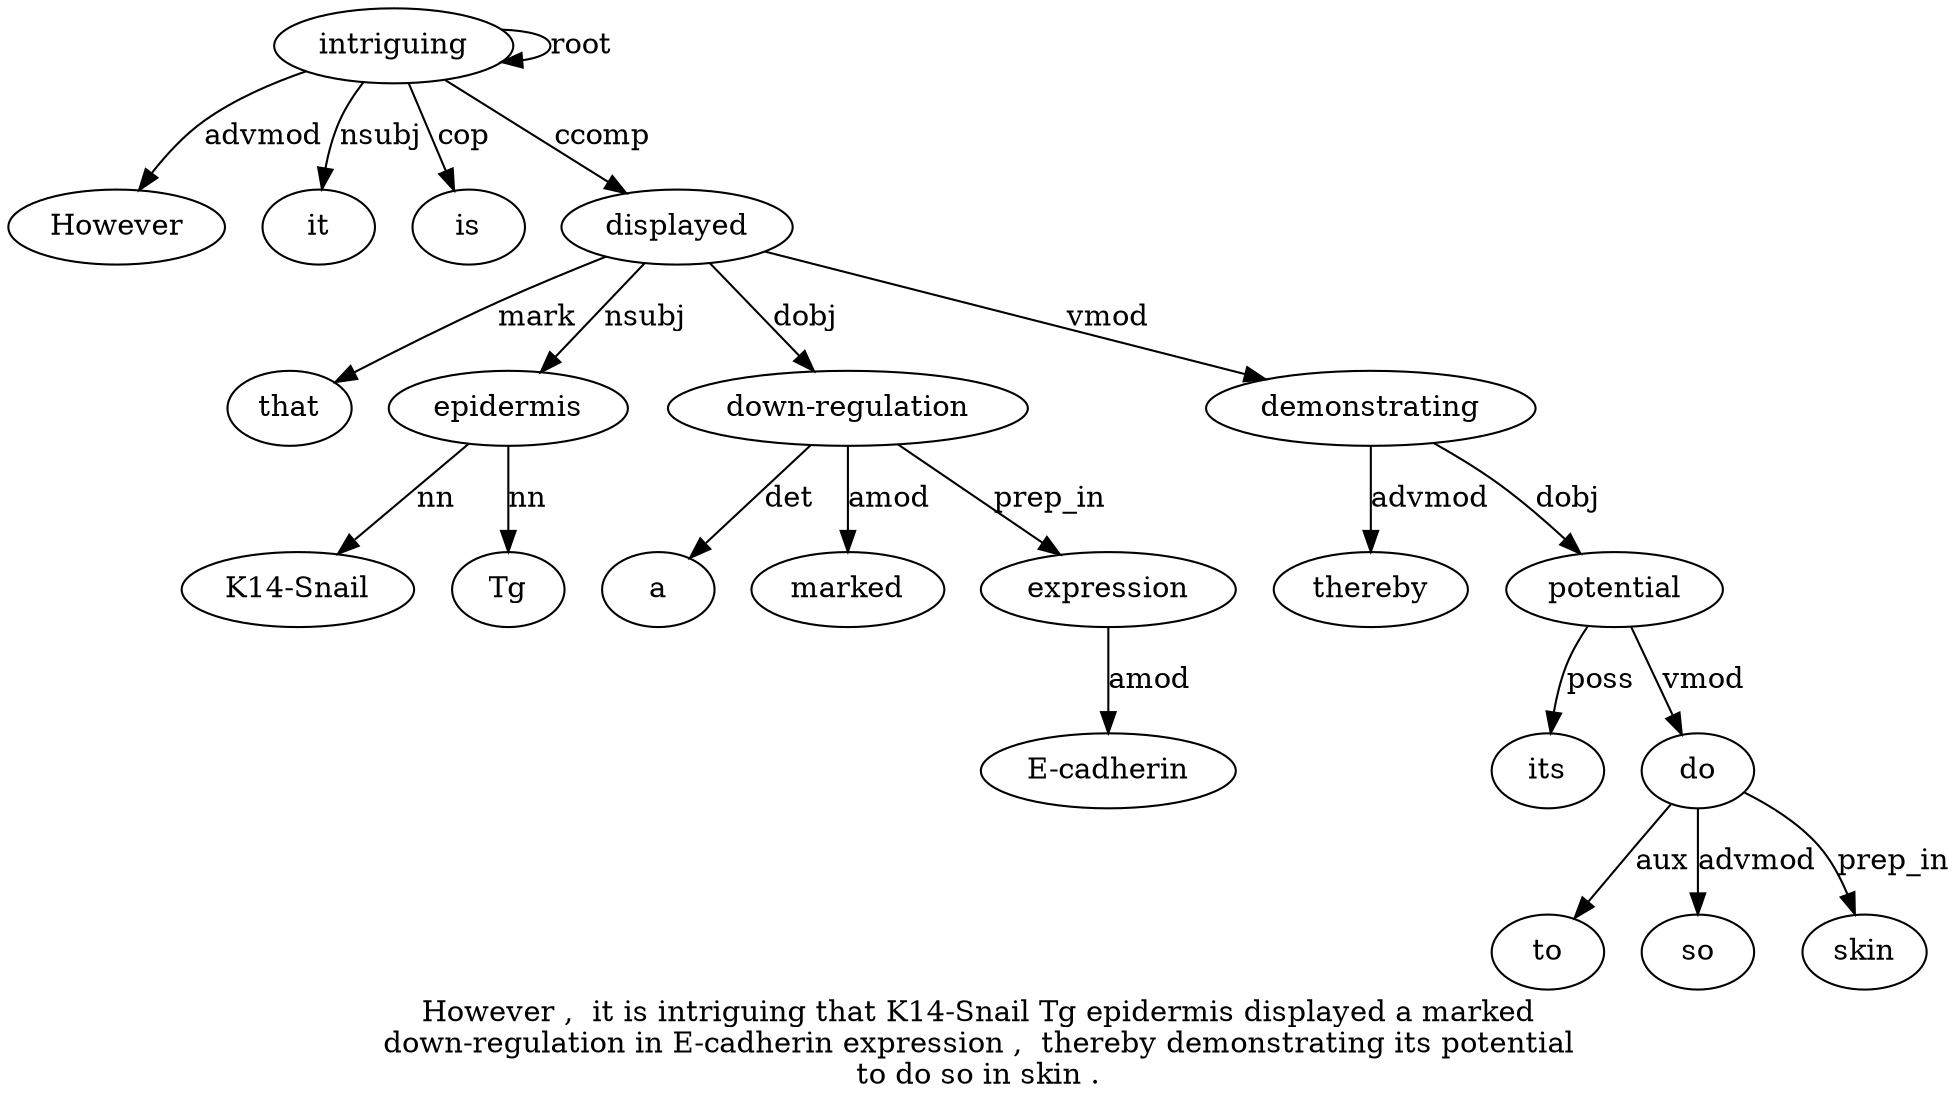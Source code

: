 digraph "However ,  it is intriguing that K14-Snail Tg epidermis displayed a marked down-regulation in E-cadherin expression ,  thereby demonstrating its potential to do so in skin ." {
label="However ,  it is intriguing that K14-Snail Tg epidermis displayed a marked
down-regulation in E-cadherin expression ,  thereby demonstrating its potential
to do so in skin .";
intriguing5 [style=filled, fillcolor=white, label=intriguing];
However1 [style=filled, fillcolor=white, label=However];
intriguing5 -> However1  [label=advmod];
it3 [style=filled, fillcolor=white, label=it];
intriguing5 -> it3  [label=nsubj];
is4 [style=filled, fillcolor=white, label=is];
intriguing5 -> is4  [label=cop];
intriguing5 -> intriguing5  [label=root];
displayed10 [style=filled, fillcolor=white, label=displayed];
that6 [style=filled, fillcolor=white, label=that];
displayed10 -> that6  [label=mark];
epidermis9 [style=filled, fillcolor=white, label=epidermis];
"K14-Snail7" [style=filled, fillcolor=white, label="K14-Snail"];
epidermis9 -> "K14-Snail7"  [label=nn];
Tg8 [style=filled, fillcolor=white, label=Tg];
epidermis9 -> Tg8  [label=nn];
displayed10 -> epidermis9  [label=nsubj];
intriguing5 -> displayed10  [label=ccomp];
"down-regulation13" [style=filled, fillcolor=white, label="down-regulation"];
a11 [style=filled, fillcolor=white, label=a];
"down-regulation13" -> a11  [label=det];
marked12 [style=filled, fillcolor=white, label=marked];
"down-regulation13" -> marked12  [label=amod];
displayed10 -> "down-regulation13"  [label=dobj];
expression16 [style=filled, fillcolor=white, label=expression];
"E-cadherin15" [style=filled, fillcolor=white, label="E-cadherin"];
expression16 -> "E-cadherin15"  [label=amod];
"down-regulation13" -> expression16  [label=prep_in];
demonstrating19 [style=filled, fillcolor=white, label=demonstrating];
thereby18 [style=filled, fillcolor=white, label=thereby];
demonstrating19 -> thereby18  [label=advmod];
displayed10 -> demonstrating19  [label=vmod];
potential21 [style=filled, fillcolor=white, label=potential];
its20 [style=filled, fillcolor=white, label=its];
potential21 -> its20  [label=poss];
demonstrating19 -> potential21  [label=dobj];
do23 [style=filled, fillcolor=white, label=do];
to22 [style=filled, fillcolor=white, label=to];
do23 -> to22  [label=aux];
potential21 -> do23  [label=vmod];
so24 [style=filled, fillcolor=white, label=so];
do23 -> so24  [label=advmod];
skin26 [style=filled, fillcolor=white, label=skin];
do23 -> skin26  [label=prep_in];
}
